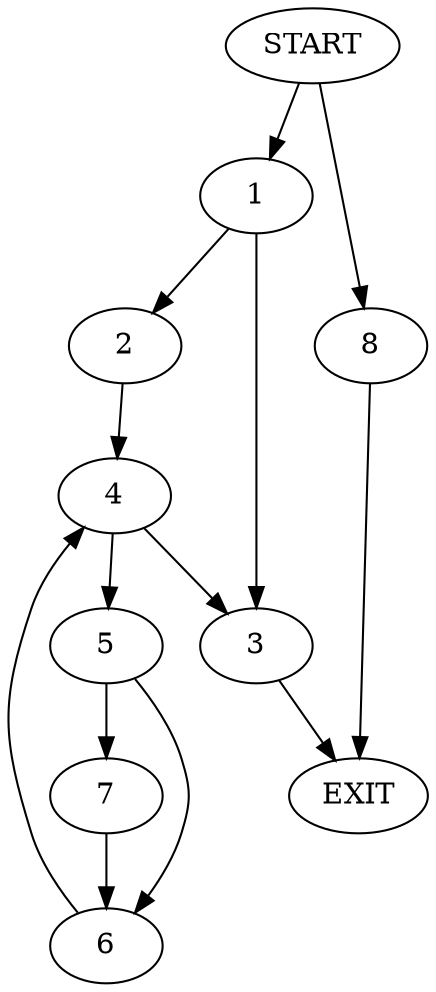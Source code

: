 digraph {
0 [label="START"]
9 [label="EXIT"]
0 -> 1
1 -> 2
1 -> 3
2 -> 4
3 -> 9
4 -> 5
4 -> 3
5 -> 6
5 -> 7
6 -> 4
7 -> 6
0 -> 8
8 -> 9
}
